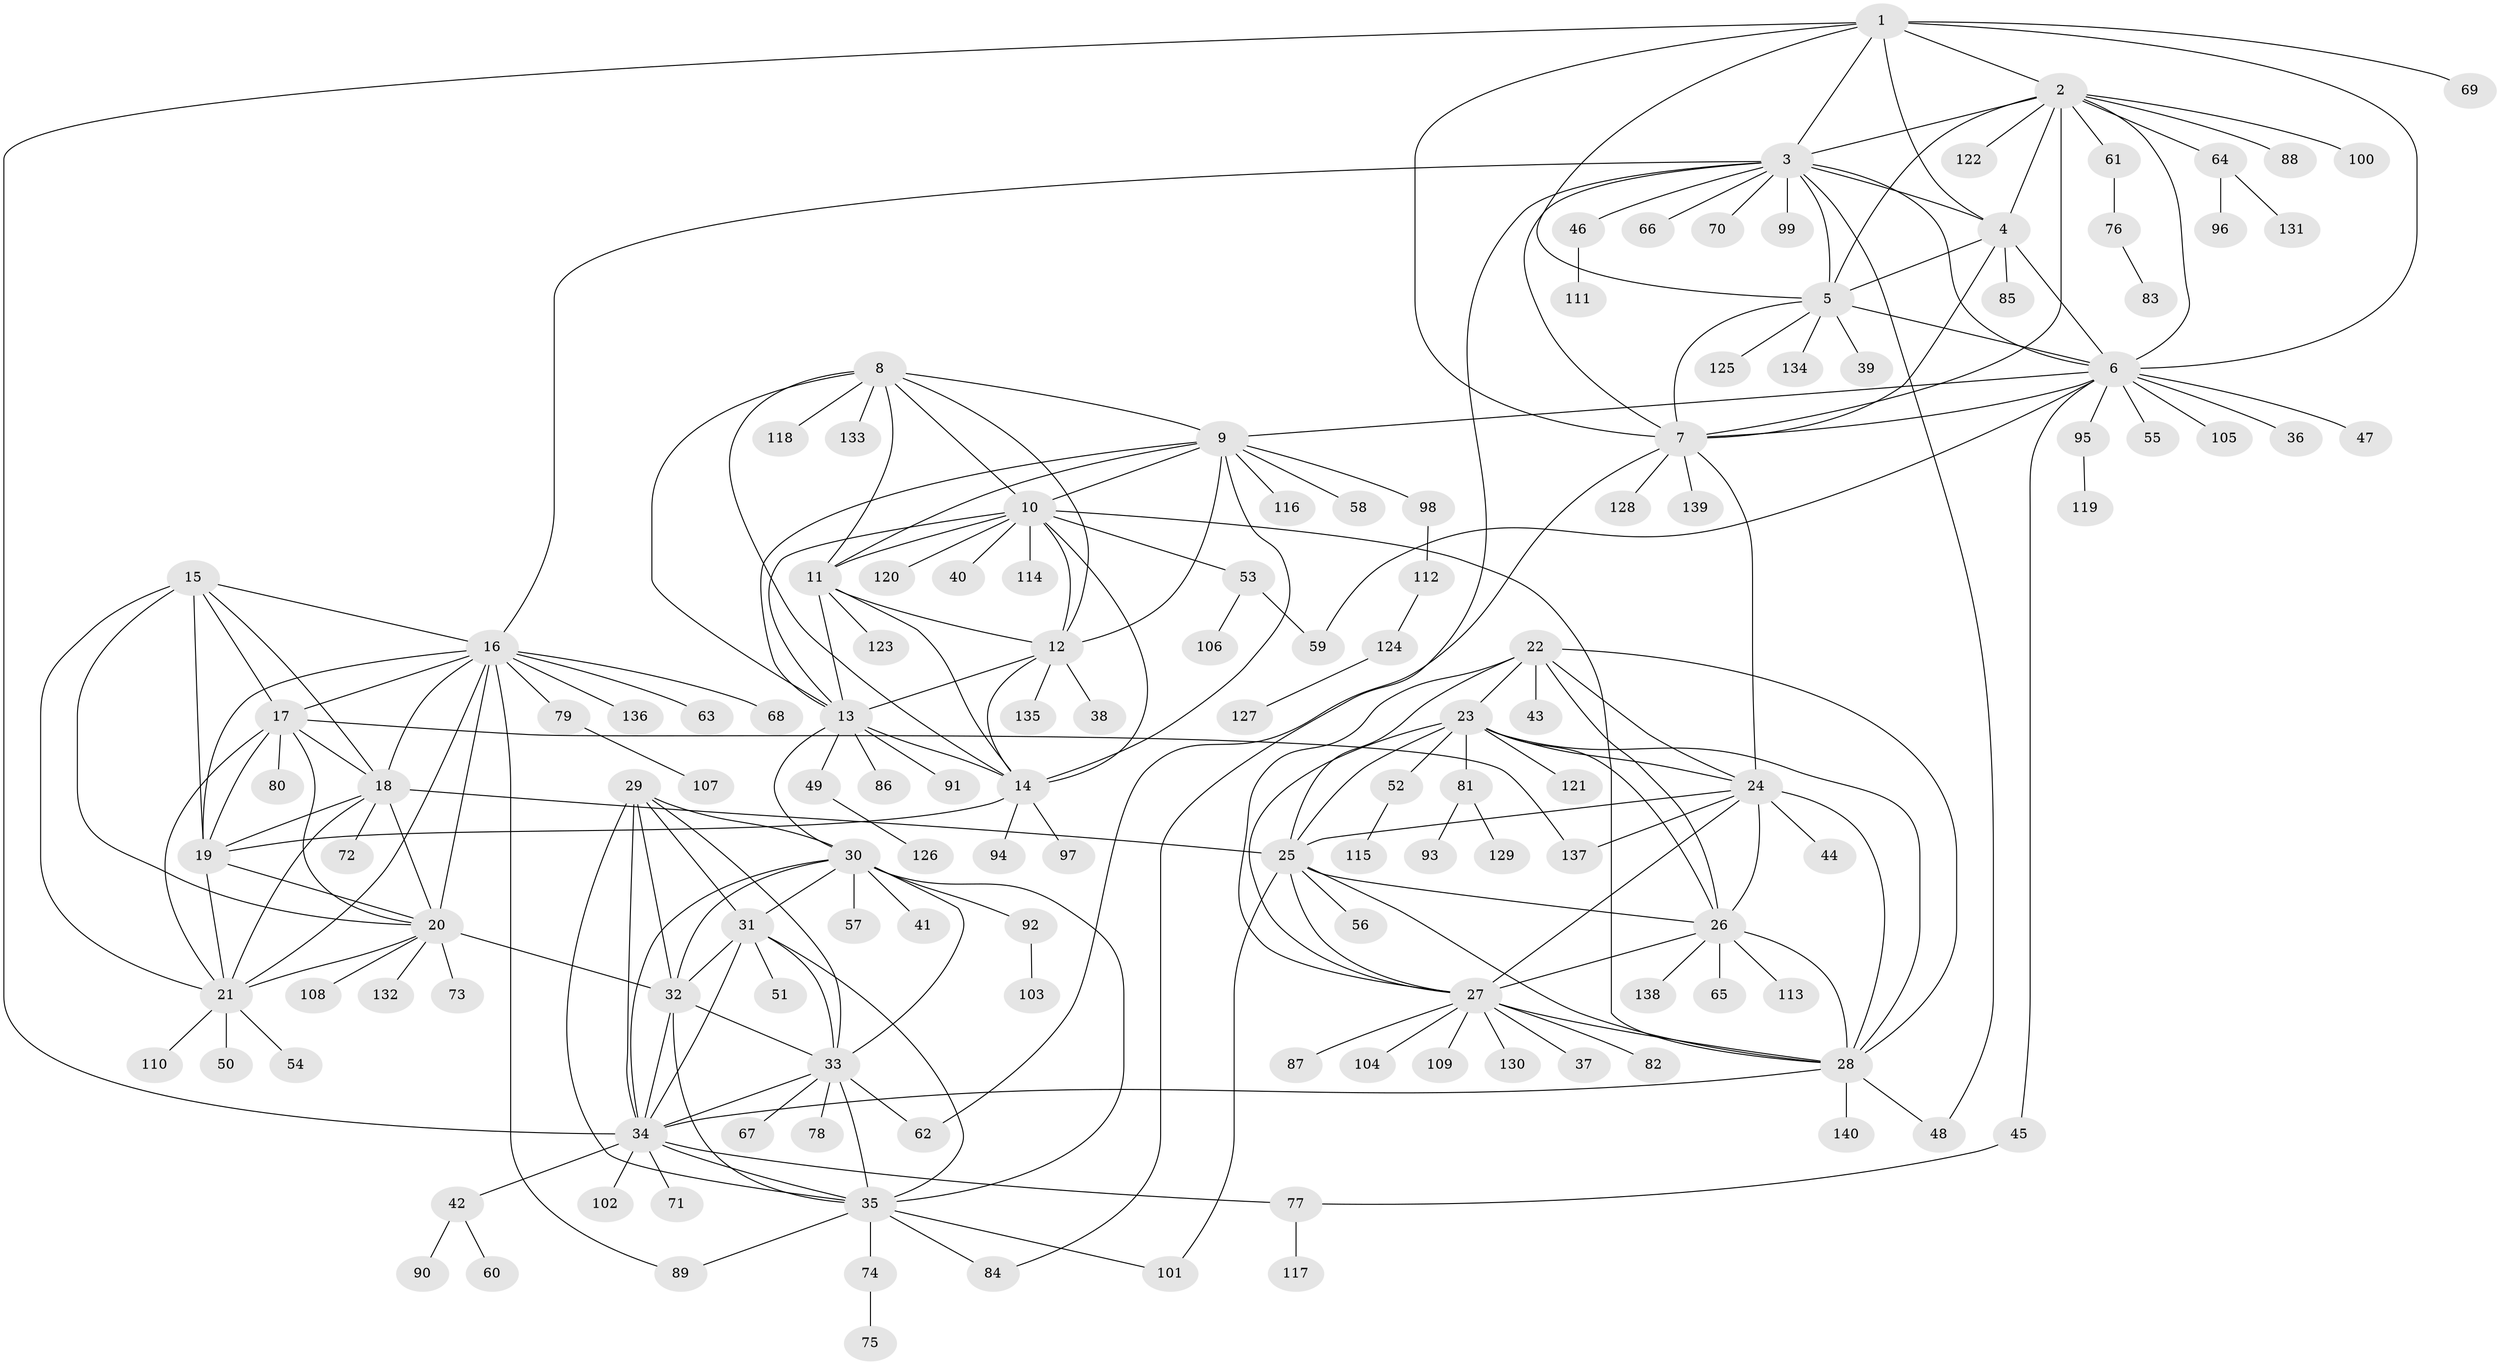 // coarse degree distribution, {7: 0.05263157894736842, 8: 0.08771929824561403, 10: 0.017543859649122806, 6: 0.07017543859649122, 9: 0.05263157894736842, 3: 0.05263157894736842, 11: 0.03508771929824561, 4: 0.03508771929824561, 1: 0.40350877192982454, 2: 0.19298245614035087}
// Generated by graph-tools (version 1.1) at 2025/52/03/04/25 22:52:28]
// undirected, 140 vertices, 228 edges
graph export_dot {
  node [color=gray90,style=filled];
  1;
  2;
  3;
  4;
  5;
  6;
  7;
  8;
  9;
  10;
  11;
  12;
  13;
  14;
  15;
  16;
  17;
  18;
  19;
  20;
  21;
  22;
  23;
  24;
  25;
  26;
  27;
  28;
  29;
  30;
  31;
  32;
  33;
  34;
  35;
  36;
  37;
  38;
  39;
  40;
  41;
  42;
  43;
  44;
  45;
  46;
  47;
  48;
  49;
  50;
  51;
  52;
  53;
  54;
  55;
  56;
  57;
  58;
  59;
  60;
  61;
  62;
  63;
  64;
  65;
  66;
  67;
  68;
  69;
  70;
  71;
  72;
  73;
  74;
  75;
  76;
  77;
  78;
  79;
  80;
  81;
  82;
  83;
  84;
  85;
  86;
  87;
  88;
  89;
  90;
  91;
  92;
  93;
  94;
  95;
  96;
  97;
  98;
  99;
  100;
  101;
  102;
  103;
  104;
  105;
  106;
  107;
  108;
  109;
  110;
  111;
  112;
  113;
  114;
  115;
  116;
  117;
  118;
  119;
  120;
  121;
  122;
  123;
  124;
  125;
  126;
  127;
  128;
  129;
  130;
  131;
  132;
  133;
  134;
  135;
  136;
  137;
  138;
  139;
  140;
  1 -- 2;
  1 -- 3;
  1 -- 4;
  1 -- 5;
  1 -- 6;
  1 -- 7;
  1 -- 34;
  1 -- 69;
  2 -- 3;
  2 -- 4;
  2 -- 5;
  2 -- 6;
  2 -- 7;
  2 -- 61;
  2 -- 64;
  2 -- 88;
  2 -- 100;
  2 -- 122;
  3 -- 4;
  3 -- 5;
  3 -- 6;
  3 -- 7;
  3 -- 16;
  3 -- 46;
  3 -- 48;
  3 -- 66;
  3 -- 70;
  3 -- 84;
  3 -- 99;
  4 -- 5;
  4 -- 6;
  4 -- 7;
  4 -- 85;
  5 -- 6;
  5 -- 7;
  5 -- 39;
  5 -- 125;
  5 -- 134;
  6 -- 7;
  6 -- 9;
  6 -- 36;
  6 -- 45;
  6 -- 47;
  6 -- 55;
  6 -- 59;
  6 -- 95;
  6 -- 105;
  7 -- 24;
  7 -- 62;
  7 -- 128;
  7 -- 139;
  8 -- 9;
  8 -- 10;
  8 -- 11;
  8 -- 12;
  8 -- 13;
  8 -- 14;
  8 -- 118;
  8 -- 133;
  9 -- 10;
  9 -- 11;
  9 -- 12;
  9 -- 13;
  9 -- 14;
  9 -- 58;
  9 -- 98;
  9 -- 116;
  10 -- 11;
  10 -- 12;
  10 -- 13;
  10 -- 14;
  10 -- 28;
  10 -- 40;
  10 -- 53;
  10 -- 114;
  10 -- 120;
  11 -- 12;
  11 -- 13;
  11 -- 14;
  11 -- 123;
  12 -- 13;
  12 -- 14;
  12 -- 38;
  12 -- 135;
  13 -- 14;
  13 -- 30;
  13 -- 49;
  13 -- 86;
  13 -- 91;
  14 -- 19;
  14 -- 94;
  14 -- 97;
  15 -- 16;
  15 -- 17;
  15 -- 18;
  15 -- 19;
  15 -- 20;
  15 -- 21;
  16 -- 17;
  16 -- 18;
  16 -- 19;
  16 -- 20;
  16 -- 21;
  16 -- 63;
  16 -- 68;
  16 -- 79;
  16 -- 89;
  16 -- 136;
  17 -- 18;
  17 -- 19;
  17 -- 20;
  17 -- 21;
  17 -- 80;
  17 -- 137;
  18 -- 19;
  18 -- 20;
  18 -- 21;
  18 -- 25;
  18 -- 72;
  19 -- 20;
  19 -- 21;
  20 -- 21;
  20 -- 32;
  20 -- 73;
  20 -- 108;
  20 -- 132;
  21 -- 50;
  21 -- 54;
  21 -- 110;
  22 -- 23;
  22 -- 24;
  22 -- 25;
  22 -- 26;
  22 -- 27;
  22 -- 28;
  22 -- 43;
  23 -- 24;
  23 -- 25;
  23 -- 26;
  23 -- 27;
  23 -- 28;
  23 -- 52;
  23 -- 81;
  23 -- 121;
  24 -- 25;
  24 -- 26;
  24 -- 27;
  24 -- 28;
  24 -- 44;
  24 -- 137;
  25 -- 26;
  25 -- 27;
  25 -- 28;
  25 -- 56;
  25 -- 101;
  26 -- 27;
  26 -- 28;
  26 -- 65;
  26 -- 113;
  26 -- 138;
  27 -- 28;
  27 -- 37;
  27 -- 82;
  27 -- 87;
  27 -- 104;
  27 -- 109;
  27 -- 130;
  28 -- 34;
  28 -- 48;
  28 -- 140;
  29 -- 30;
  29 -- 31;
  29 -- 32;
  29 -- 33;
  29 -- 34;
  29 -- 35;
  30 -- 31;
  30 -- 32;
  30 -- 33;
  30 -- 34;
  30 -- 35;
  30 -- 41;
  30 -- 57;
  30 -- 92;
  31 -- 32;
  31 -- 33;
  31 -- 34;
  31 -- 35;
  31 -- 51;
  32 -- 33;
  32 -- 34;
  32 -- 35;
  33 -- 34;
  33 -- 35;
  33 -- 62;
  33 -- 67;
  33 -- 78;
  34 -- 35;
  34 -- 42;
  34 -- 71;
  34 -- 77;
  34 -- 102;
  35 -- 74;
  35 -- 84;
  35 -- 89;
  35 -- 101;
  42 -- 60;
  42 -- 90;
  45 -- 77;
  46 -- 111;
  49 -- 126;
  52 -- 115;
  53 -- 59;
  53 -- 106;
  61 -- 76;
  64 -- 96;
  64 -- 131;
  74 -- 75;
  76 -- 83;
  77 -- 117;
  79 -- 107;
  81 -- 93;
  81 -- 129;
  92 -- 103;
  95 -- 119;
  98 -- 112;
  112 -- 124;
  124 -- 127;
}
